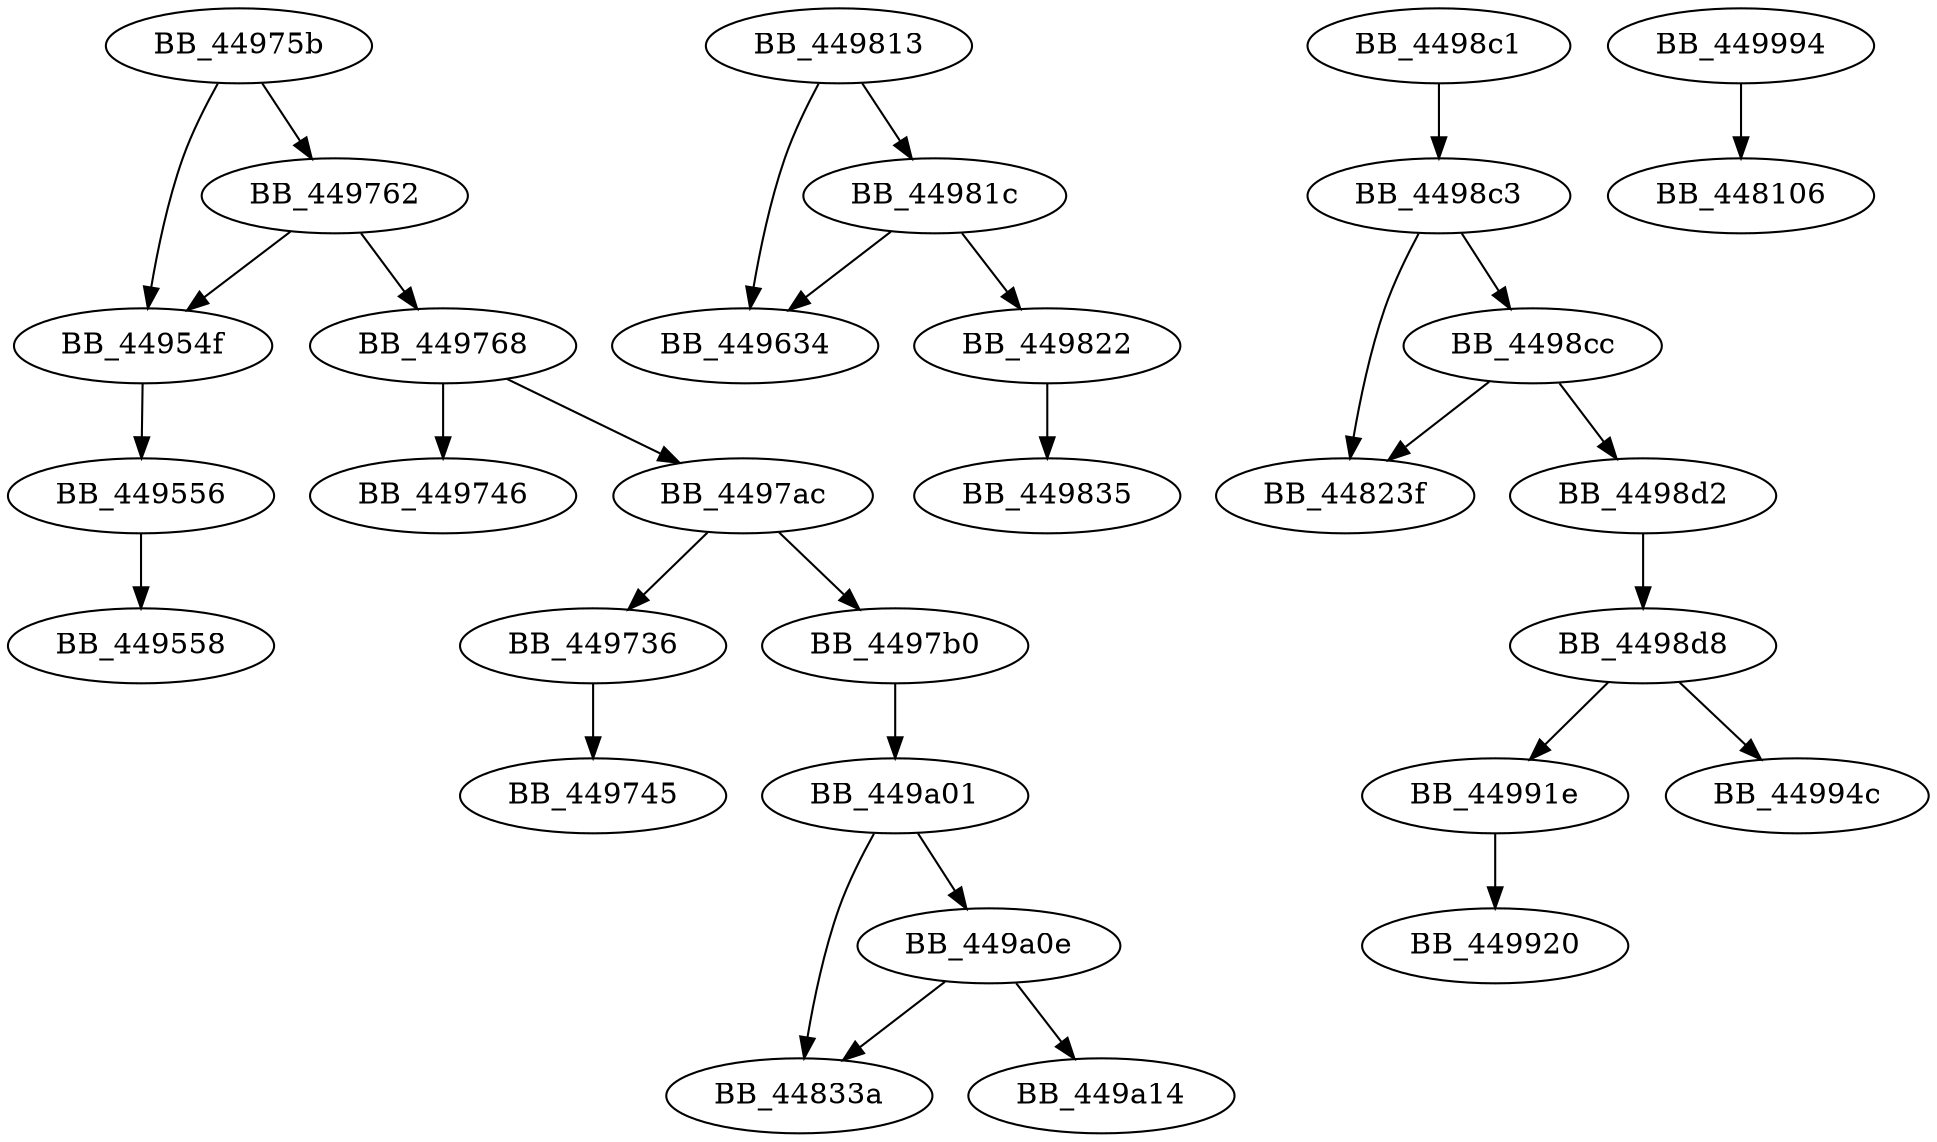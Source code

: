 DiGraph sub_44975B{
BB_44954f->BB_449556
BB_449556->BB_449558
BB_449736->BB_449745
BB_44975b->BB_44954f
BB_44975b->BB_449762
BB_449762->BB_44954f
BB_449762->BB_449768
BB_449768->BB_449746
BB_449768->BB_4497ac
BB_4497ac->BB_449736
BB_4497ac->BB_4497b0
BB_4497b0->BB_449a01
BB_449813->BB_449634
BB_449813->BB_44981c
BB_44981c->BB_449634
BB_44981c->BB_449822
BB_449822->BB_449835
BB_4498c1->BB_4498c3
BB_4498c3->BB_44823f
BB_4498c3->BB_4498cc
BB_4498cc->BB_44823f
BB_4498cc->BB_4498d2
BB_4498d2->BB_4498d8
BB_4498d8->BB_44991e
BB_4498d8->BB_44994c
BB_44991e->BB_449920
BB_449994->BB_448106
BB_449a01->BB_44833a
BB_449a01->BB_449a0e
BB_449a0e->BB_44833a
BB_449a0e->BB_449a14
}
